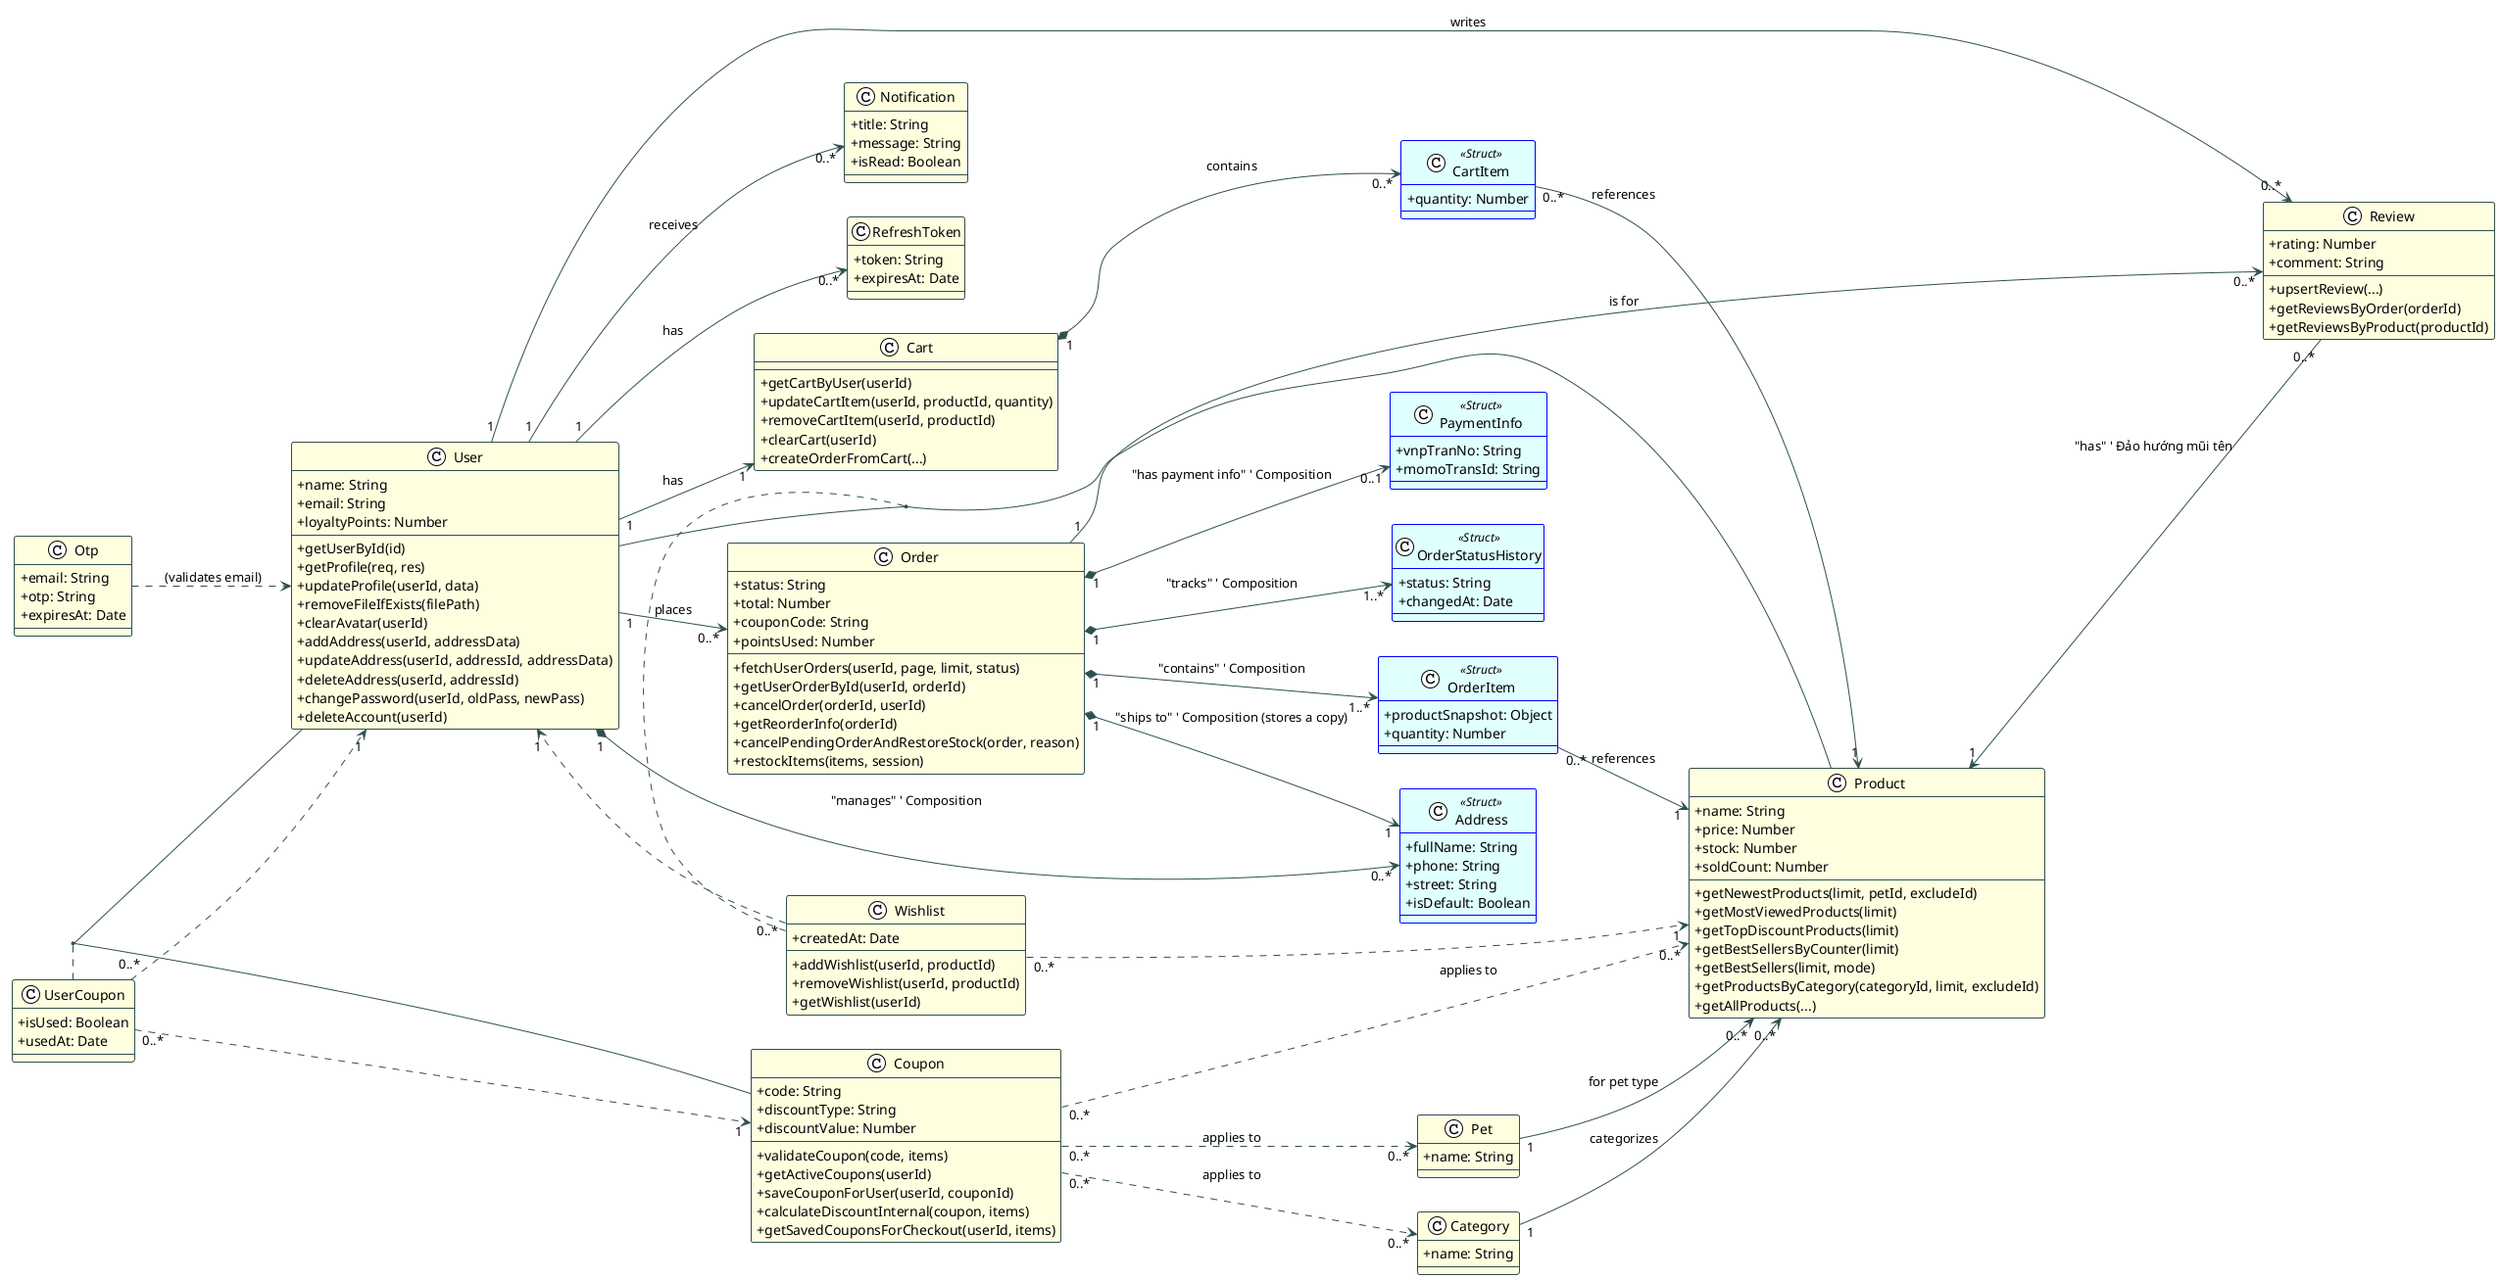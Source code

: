 @startuml
!theme plain
' CHỈ THỊ LAYOUT: Sắp xếp từ trái sang phải
left to right direction

skinparam classAttributeIconSize 0
skinparam rectangle {
    roundCorner 10
}
skinparam class {
    BackgroundColor LightYellow
    ArrowColor DarkSlateGray
    BorderColor DarkSlateGray
}
' Style cho các schema con (embedded)
skinparam class<<Struct>> {
    BackgroundColor LightCyan
    BorderColor Blue
}

' --- Các Model chính (Collections) ---
class User {
  +name: String
  +email: String
  +loyaltyPoints: Number
  ---
  +getUserById(id)
  +getProfile(req, res)
  +updateProfile(userId, data)
  +removeFileIfExists(filePath)
  +clearAvatar(userId)
  +addAddress(userId, addressData)
  +updateAddress(userId, addressId, addressData)
  +deleteAddress(userId, addressId)
  +changePassword(userId, oldPass, newPass)
  +deleteAccount(userId)
}
class Product {
  +name: String
  +price: Number
  +stock: Number
  +soldCount: Number
  ---
  +getNewestProducts(limit, petId, excludeId)
  +getMostViewedProducts(limit)
  +getTopDiscountProducts(limit)
  +getBestSellersByCounter(limit)
  +getBestSellers(limit, mode)
  +getProductsByCategory(categoryId, limit, excludeId)
  +getAllProducts(...)
}
class Order {
  +status: String
  +total: Number
  +couponCode: String
  +pointsUsed: Number
  ---
  +fetchUserOrders(userId, page, limit, status)
  +getUserOrderById(userId, orderId)
  +cancelOrder(orderId, userId)
  +getReorderInfo(orderId)
  +cancelPendingOrderAndRestoreStock(order, reason)
  +restockItems(items, session)
}
class Cart {
  ' (Schema con "items" được đại diện bởi CartItem)
  ---
  +getCartByUser(userId)
  +updateCartItem(userId, productId, quantity)
  +removeCartItem(userId, productId)
  +clearCart(userId)
  +createOrderFromCart(...)
}
class Coupon {
  +code: String
  +discountType: String
  +discountValue: Number
  ---
  +validateCoupon(code, items)
  +getActiveCoupons(userId)
  +saveCouponForUser(userId, couponId)
  +calculateDiscountInternal(coupon, items)
  +getSavedCouponsForCheckout(userId, items)
}
class Review {
  +rating: Number
  +comment: String
  ---
  +upsertReview(...)
  +getReviewsByOrder(orderId)
  +getReviewsByProduct(productId)
}
class Notification {
  +title: String
  +message: String
  +isRead: Boolean
}
class RefreshToken {
  +token: String
  +expiresAt: Date
}
class Otp {
  +email: String
  +otp: String
  +expiresAt: Date
}
class Pet {
  +name: String
}
class Category {
  +name: String
}

' --- Các "Bảng nối" (Association Classes) ---
class UserCoupon {
 +isUsed: Boolean
 +usedAt: Date
}
class Wishlist {
 +createdAt: Date
 ---
 +addWishlist(userId, productId)
 +removeWishlist(userId, productId)
 +getWishlist(userId)
}

' --- Các Schema con (Embedded Structs) ---
class Address <<Struct>> {
  +fullName: String
  +phone: String
  +street: String
  +isDefault: Boolean
}
class CartItem <<Struct>> {
  +quantity: Number
}
class OrderItem <<Struct>> {
  +productSnapshot: Object
  +quantity: Number
}
class PaymentInfo <<Struct>> {
  +vnpTranNo: String
  +momoTransId: String
}
class OrderStatusHistory <<Struct>> {
  +status: String
  +changedAt: Date
}

' --- Định nghĩa các mối quan hệ (Dùng mũi tên có hướng) ---

' User
User "1" --> "0..*" Order : "places"
User "1" --> "1" Cart : "has"
User "1" --> "0..*" Notification : "receives"
User "1" --> "0..*" RefreshToken : "has"
User "1" --> "0..*" Review : "writes"
User "1" *--> "0..*" Address : "manages" ' Composition

' Product
Product "1" <-- "0..*" Review : "has" ' Đảo hướng mũi tên
Category "1" --> "0..*" Product : "categorizes"
Pet "1" --> "0..*" Product : "for pet type"

' Cart (Composition)
Cart "1" *--> "0..*" CartItem : "contains"
CartItem "0..*" --> "1" Product : "references"

' Order
Order "1" --> "0..*" Review : "is for"
Order "1" *--> "1..*" OrderItem : "contains" ' Composition
Order "1" *--> "0..1" PaymentInfo : "has payment info" ' Composition
Order "1" *--> "1" Address : "ships to" ' Composition (stores a copy)
Order "1" *--> "1..*" OrderStatusHistory : "tracks" ' Composition
OrderItem "0..*" --> "1" Product : "references"

' Coupon (dùng nét đứt ..> cho quan hệ "applies to" linh hoạt)
Coupon "0..*" ..> "0..*" Product : "applies to"
Coupon "0..*" ..> "0..*" Category : "applies to"
Coupon "0..*" ..> "0..*" Pet : "applies to"

' Association Classes (Many-to-Many relationships)
(User, Coupon) .. UserCoupon
UserCoupon "0..*" ..> "1" User
UserCoupon "0..*" ..> "1" Coupon

(User, Product) .. Wishlist
Wishlist "0..*" ..> "1" User
Wishlist "0..*" ..> "1" Product

' Mối quan hệ yếu
Otp ..> User : "(validates email)"
@enduml